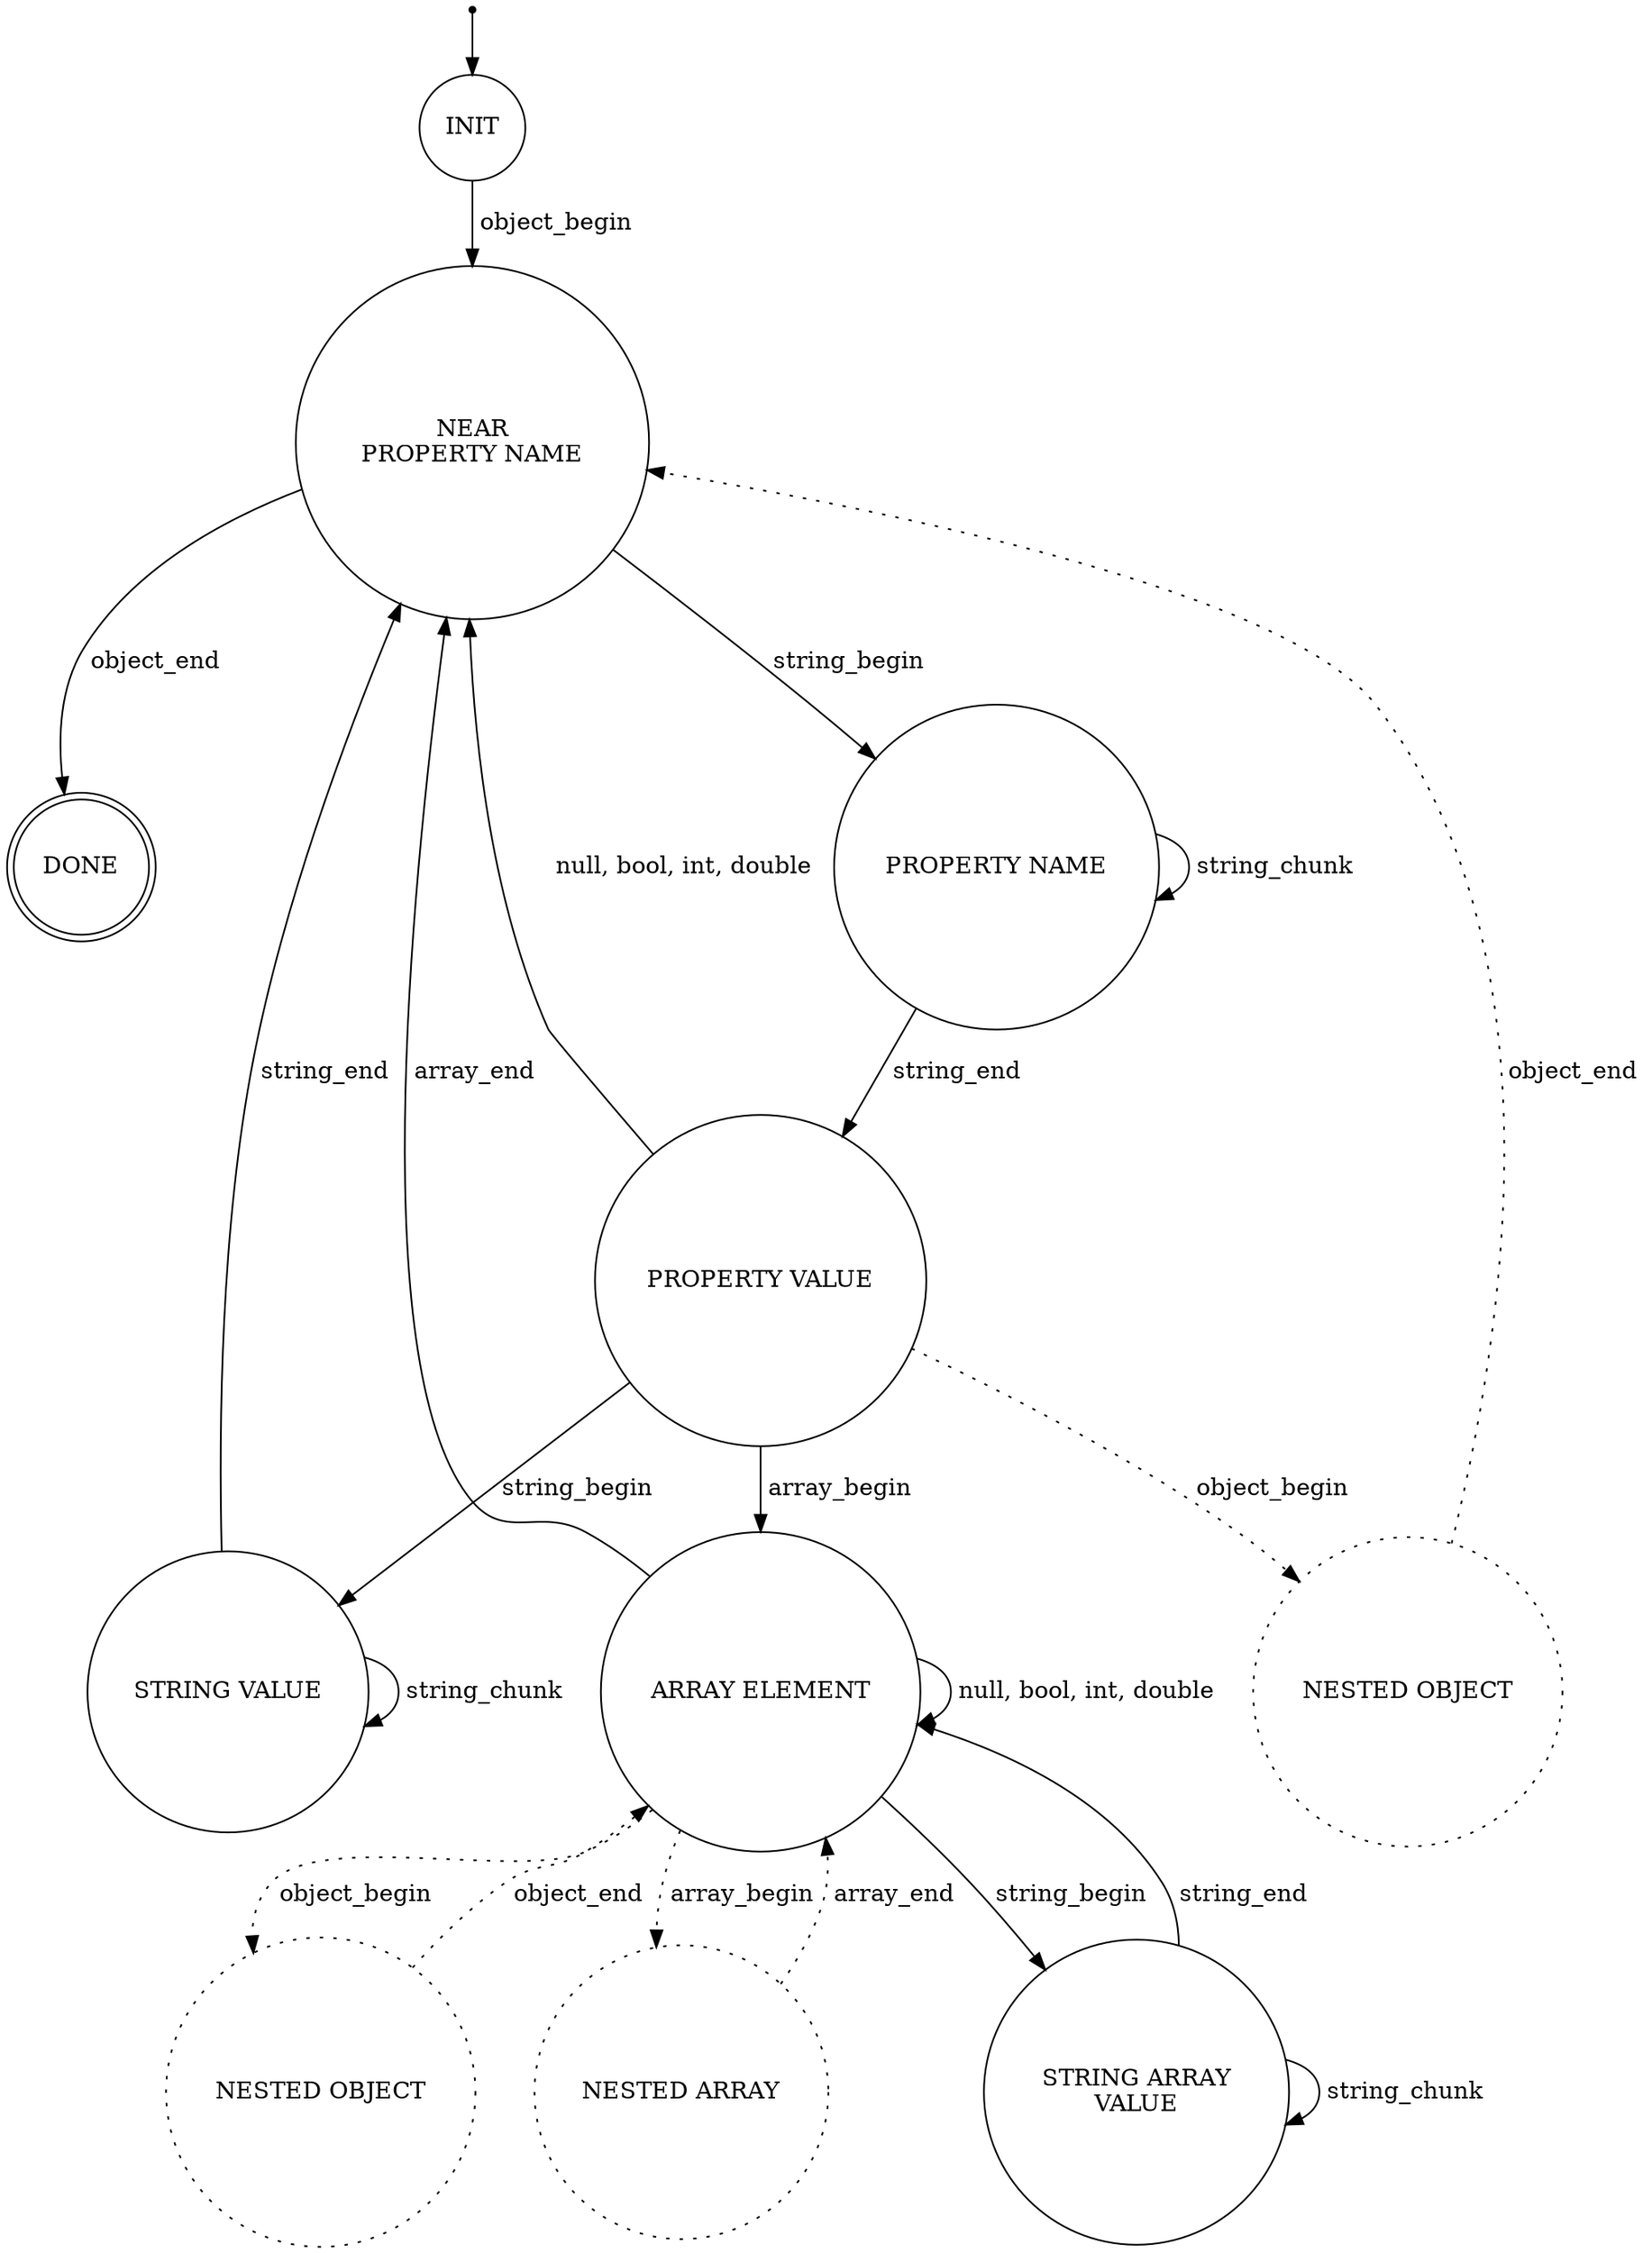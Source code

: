 /*
 */
digraph finite_state_machine {
  node [shape=point]; entry

  node [shape=doublecircle label="DONE"] done;

  node [shape=circle label="INIT"] init;
  node [label="NEAR\nPROPERTY NAME"] start_read_property_name;
  node [label="PROPERTY NAME"] reading_property_name;
  node [label="PROPERTY VALUE"] reading_property_value;
  node [label="STRING VALUE"] reading_string_value;
  node [label="NESTED OBJECT" style=dotted] reading_nested_object;
  node [label="ARRAY ELEMENT" style=solid] reading_array_element;
  node [label="NESTED OBJECT" style=dotted]
    reading_array_nested_object;
  node [label="NESTED ARRAY" style=dotted]
    reading_array_nested_array;
  node [label="STRING ARRAY\nVALUE" style=solid] reading_string_array_value;

  entry -> init;

  init -> start_read_property_name [label=" object_begin "];
  start_read_property_name -> reading_property_name [label=" string_begin "];
  start_read_property_name -> done [label=" object_end "];
  reading_property_name -> reading_property_name [label=" string_chunk "];
  reading_property_name -> reading_property_value [label=" string_end "];
  reading_property_value -> start_read_property_name
    [label= " null, bool, int, double "];
  reading_property_value -> reading_string_value [label=" string_begin "];
  reading_string_value -> reading_string_value [label=" string_chunk "];
  reading_string_value -> start_read_property_name [label=" string_end "];
  reading_property_value -> reading_nested_object
    [style=dotted label=" object_begin "];
  reading_nested_object -> start_read_property_name
    [style=dotted label=" object_end "];
  reading_property_value -> reading_array_element
    [style=solid label=" array_begin "];
  reading_array_element -> reading_array_nested_object
    [style=dotted label=" object_begin "];
  reading_array_nested_object -> reading_array_element
    [style=dotted label=" object_end "];
  reading_array_element -> reading_array_nested_array
    [style=dotted label=" array_begin "];
  reading_array_nested_array -> reading_array_element
    [style=dotted label=" array_end "];
  reading_array_element -> reading_array_element
    [label= " null, bool, int, double "];
  reading_array_element -> reading_string_array_value [label=" string_begin "];
  reading_string_array_value -> reading_string_array_value
    [label=" string_chunk"];
  reading_string_array_value -> reading_array_element [label=" string_end"];
  reading_array_element -> start_read_property_name [label=" array_end "];
}
